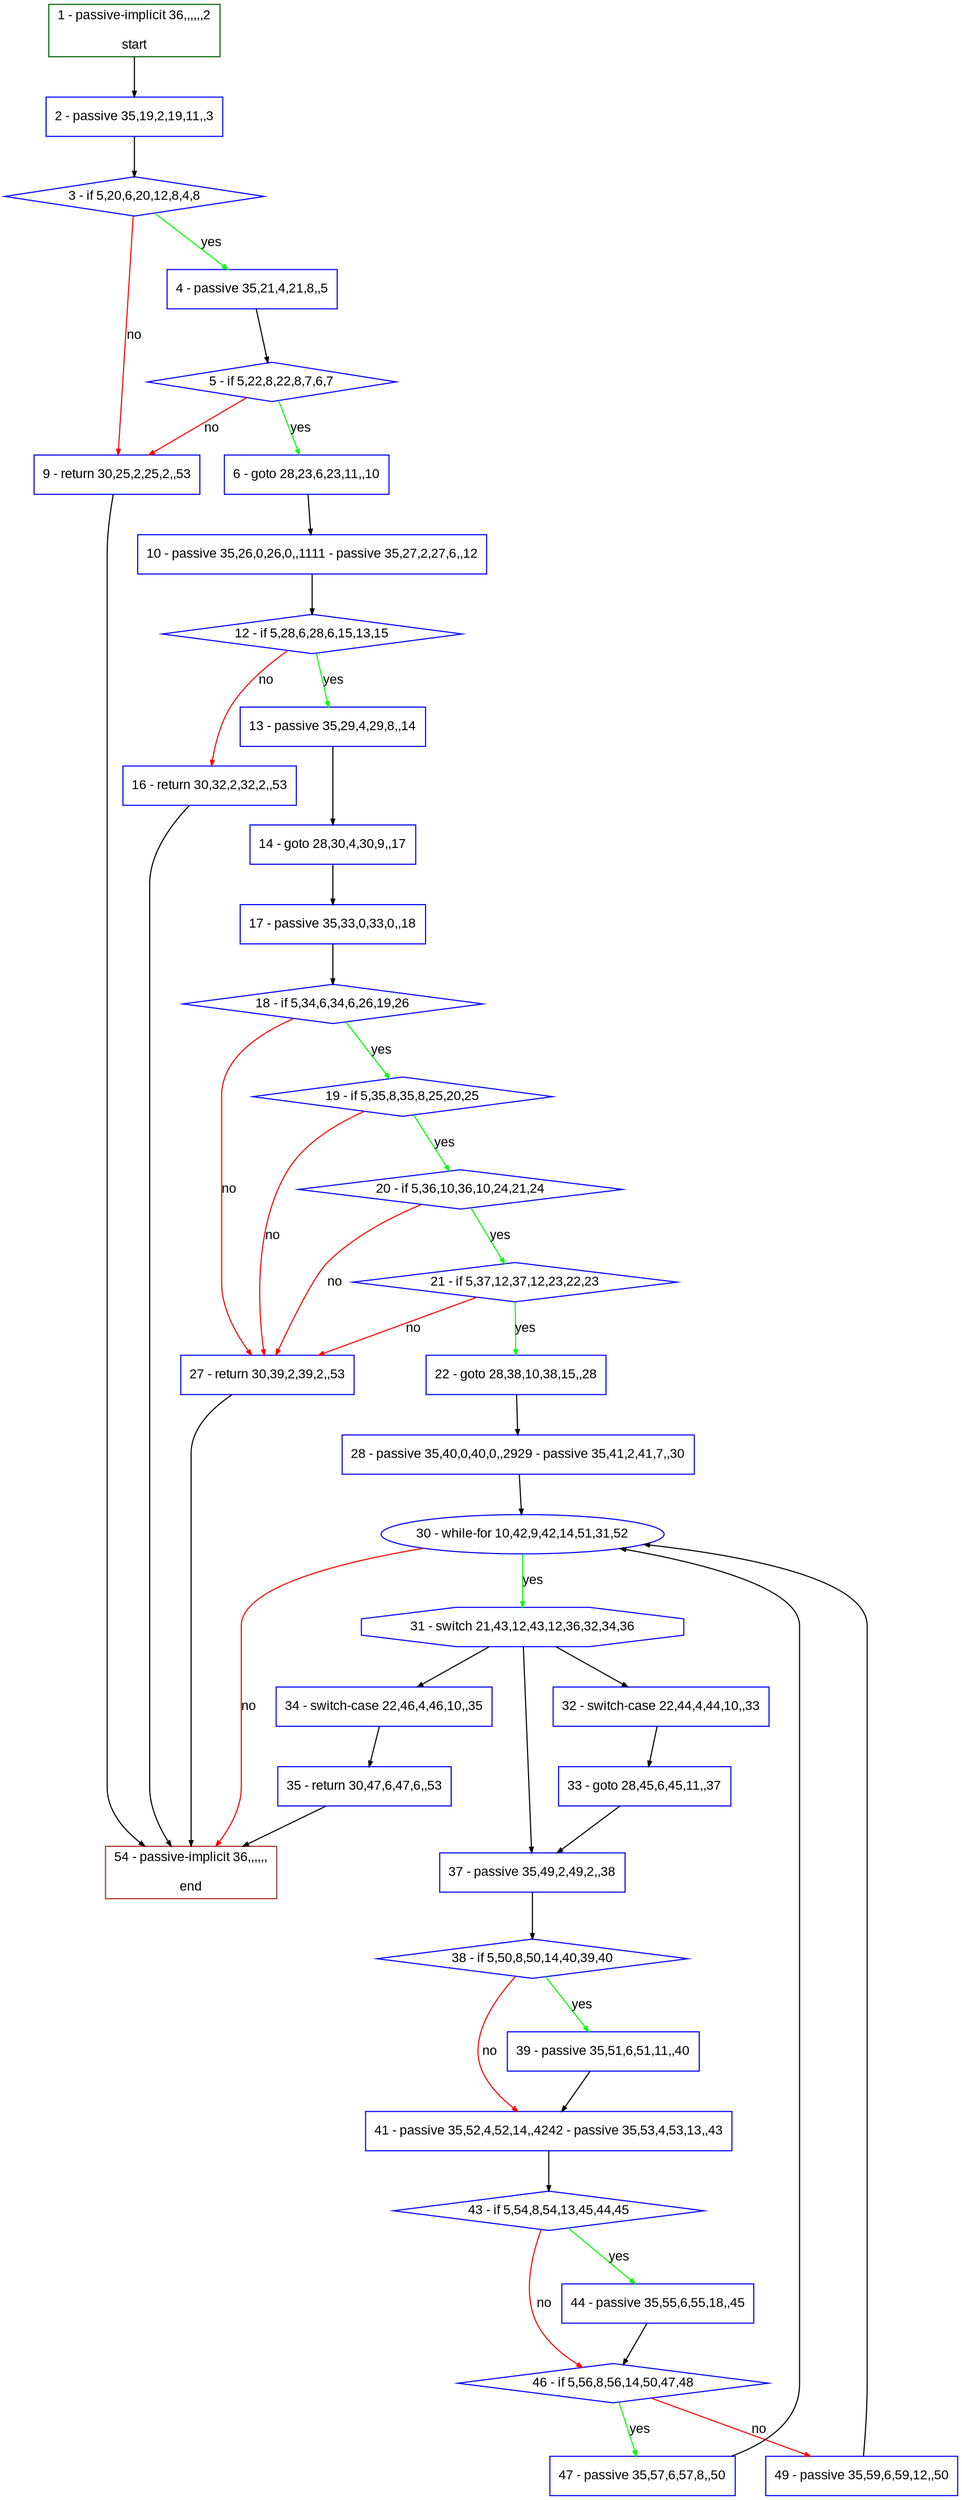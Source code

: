 digraph "" {
  graph [bgcolor="white", fillcolor="#FFFFCC", pack="true", packmode="clust", fontname="Arial", label="", fontsize="12", compound="true", style="rounded,filled"];
  node [node_initialized="no", fillcolor="white", fontname="Arial", label="", color="grey", fontsize="12", fixedsize="false", compound="true", shape="rectangle", style="filled"];
  edge [arrowtail="none", lhead="", fontcolor="black", fontname="Arial", label="", color="black", fontsize="12", arrowhead="normal", arrowsize="0.5", compound="true", ltail="", dir="forward"];
  __N1 [fillcolor="#ffffff", label="2 - passive 35,19,2,19,11,,3", color="#0000ff", shape="box", style="filled"];
  __N2 [fillcolor="#ffffff", label="1 - passive-implicit 36,,,,,,2\n\nstart", color="#006400", shape="box", style="filled"];
  __N3 [fillcolor="#ffffff", label="3 - if 5,20,6,20,12,8,4,8", color="#0000ff", shape="diamond", style="filled"];
  __N4 [fillcolor="#ffffff", label="4 - passive 35,21,4,21,8,,5", color="#0000ff", shape="box", style="filled"];
  __N5 [fillcolor="#ffffff", label="9 - return 30,25,2,25,2,,53", color="#0000ff", shape="box", style="filled"];
  __N6 [fillcolor="#ffffff", label="5 - if 5,22,8,22,8,7,6,7", color="#0000ff", shape="diamond", style="filled"];
  __N7 [fillcolor="#ffffff", label="6 - goto 28,23,6,23,11,,10", color="#0000ff", shape="box", style="filled"];
  __N8 [fillcolor="#ffffff", label="10 - passive 35,26,0,26,0,,1111 - passive 35,27,2,27,6,,12", color="#0000ff", shape="box", style="filled"];
  __N9 [fillcolor="#ffffff", label="54 - passive-implicit 36,,,,,,\n\nend", color="#a52a2a", shape="box", style="filled"];
  __N10 [fillcolor="#ffffff", label="12 - if 5,28,6,28,6,15,13,15", color="#0000ff", shape="diamond", style="filled"];
  __N11 [fillcolor="#ffffff", label="13 - passive 35,29,4,29,8,,14", color="#0000ff", shape="box", style="filled"];
  __N12 [fillcolor="#ffffff", label="16 - return 30,32,2,32,2,,53", color="#0000ff", shape="box", style="filled"];
  __N13 [fillcolor="#ffffff", label="14 - goto 28,30,4,30,9,,17", color="#0000ff", shape="box", style="filled"];
  __N14 [fillcolor="#ffffff", label="17 - passive 35,33,0,33,0,,18", color="#0000ff", shape="box", style="filled"];
  __N15 [fillcolor="#ffffff", label="18 - if 5,34,6,34,6,26,19,26", color="#0000ff", shape="diamond", style="filled"];
  __N16 [fillcolor="#ffffff", label="19 - if 5,35,8,35,8,25,20,25", color="#0000ff", shape="diamond", style="filled"];
  __N17 [fillcolor="#ffffff", label="27 - return 30,39,2,39,2,,53", color="#0000ff", shape="box", style="filled"];
  __N18 [fillcolor="#ffffff", label="20 - if 5,36,10,36,10,24,21,24", color="#0000ff", shape="diamond", style="filled"];
  __N19 [fillcolor="#ffffff", label="21 - if 5,37,12,37,12,23,22,23", color="#0000ff", shape="diamond", style="filled"];
  __N20 [fillcolor="#ffffff", label="22 - goto 28,38,10,38,15,,28", color="#0000ff", shape="box", style="filled"];
  __N21 [fillcolor="#ffffff", label="28 - passive 35,40,0,40,0,,2929 - passive 35,41,2,41,7,,30", color="#0000ff", shape="box", style="filled"];
  __N22 [fillcolor="#ffffff", label="30 - while-for 10,42,9,42,14,51,31,52", color="#0000ff", shape="oval", style="filled"];
  __N23 [fillcolor="#ffffff", label="31 - switch 21,43,12,43,12,36,32,34,36", color="#0000ff", shape="octagon", style="filled"];
  __N24 [fillcolor="#ffffff", label="32 - switch-case 22,44,4,44,10,,33", color="#0000ff", shape="box", style="filled"];
  __N25 [fillcolor="#ffffff", label="34 - switch-case 22,46,4,46,10,,35", color="#0000ff", shape="box", style="filled"];
  __N26 [fillcolor="#ffffff", label="37 - passive 35,49,2,49,2,,38", color="#0000ff", shape="box", style="filled"];
  __N27 [fillcolor="#ffffff", label="33 - goto 28,45,6,45,11,,37", color="#0000ff", shape="box", style="filled"];
  __N28 [fillcolor="#ffffff", label="35 - return 30,47,6,47,6,,53", color="#0000ff", shape="box", style="filled"];
  __N29 [fillcolor="#ffffff", label="38 - if 5,50,8,50,14,40,39,40", color="#0000ff", shape="diamond", style="filled"];
  __N30 [fillcolor="#ffffff", label="39 - passive 35,51,6,51,11,,40", color="#0000ff", shape="box", style="filled"];
  __N31 [fillcolor="#ffffff", label="41 - passive 35,52,4,52,14,,4242 - passive 35,53,4,53,13,,43", color="#0000ff", shape="box", style="filled"];
  __N32 [fillcolor="#ffffff", label="43 - if 5,54,8,54,13,45,44,45", color="#0000ff", shape="diamond", style="filled"];
  __N33 [fillcolor="#ffffff", label="44 - passive 35,55,6,55,18,,45", color="#0000ff", shape="box", style="filled"];
  __N34 [fillcolor="#ffffff", label="46 - if 5,56,8,56,14,50,47,48", color="#0000ff", shape="diamond", style="filled"];
  __N35 [fillcolor="#ffffff", label="47 - passive 35,57,6,57,8,,50", color="#0000ff", shape="box", style="filled"];
  __N36 [fillcolor="#ffffff", label="49 - passive 35,59,6,59,12,,50", color="#0000ff", shape="box", style="filled"];
  __N2 -> __N1 [arrowtail="none", color="#000000", label="", arrowhead="normal", dir="forward"];
  __N1 -> __N3 [arrowtail="none", color="#000000", label="", arrowhead="normal", dir="forward"];
  __N3 -> __N4 [arrowtail="none", color="#00ff00", label="yes", arrowhead="normal", dir="forward"];
  __N3 -> __N5 [arrowtail="none", color="#ff0000", label="no", arrowhead="normal", dir="forward"];
  __N4 -> __N6 [arrowtail="none", color="#000000", label="", arrowhead="normal", dir="forward"];
  __N6 -> __N7 [arrowtail="none", color="#00ff00", label="yes", arrowhead="normal", dir="forward"];
  __N6 -> __N5 [arrowtail="none", color="#ff0000", label="no", arrowhead="normal", dir="forward"];
  __N7 -> __N8 [arrowtail="none", color="#000000", label="", arrowhead="normal", dir="forward"];
  __N5 -> __N9 [arrowtail="none", color="#000000", label="", arrowhead="normal", dir="forward"];
  __N8 -> __N10 [arrowtail="none", color="#000000", label="", arrowhead="normal", dir="forward"];
  __N10 -> __N11 [arrowtail="none", color="#00ff00", label="yes", arrowhead="normal", dir="forward"];
  __N10 -> __N12 [arrowtail="none", color="#ff0000", label="no", arrowhead="normal", dir="forward"];
  __N11 -> __N13 [arrowtail="none", color="#000000", label="", arrowhead="normal", dir="forward"];
  __N13 -> __N14 [arrowtail="none", color="#000000", label="", arrowhead="normal", dir="forward"];
  __N12 -> __N9 [arrowtail="none", color="#000000", label="", arrowhead="normal", dir="forward"];
  __N14 -> __N15 [arrowtail="none", color="#000000", label="", arrowhead="normal", dir="forward"];
  __N15 -> __N16 [arrowtail="none", color="#00ff00", label="yes", arrowhead="normal", dir="forward"];
  __N15 -> __N17 [arrowtail="none", color="#ff0000", label="no", arrowhead="normal", dir="forward"];
  __N16 -> __N18 [arrowtail="none", color="#00ff00", label="yes", arrowhead="normal", dir="forward"];
  __N16 -> __N17 [arrowtail="none", color="#ff0000", label="no", arrowhead="normal", dir="forward"];
  __N18 -> __N19 [arrowtail="none", color="#00ff00", label="yes", arrowhead="normal", dir="forward"];
  __N18 -> __N17 [arrowtail="none", color="#ff0000", label="no", arrowhead="normal", dir="forward"];
  __N19 -> __N20 [arrowtail="none", color="#00ff00", label="yes", arrowhead="normal", dir="forward"];
  __N19 -> __N17 [arrowtail="none", color="#ff0000", label="no", arrowhead="normal", dir="forward"];
  __N20 -> __N21 [arrowtail="none", color="#000000", label="", arrowhead="normal", dir="forward"];
  __N17 -> __N9 [arrowtail="none", color="#000000", label="", arrowhead="normal", dir="forward"];
  __N21 -> __N22 [arrowtail="none", color="#000000", label="", arrowhead="normal", dir="forward"];
  __N22 -> __N23 [arrowtail="none", color="#00ff00", label="yes", arrowhead="normal", dir="forward"];
  __N22 -> __N9 [arrowtail="none", color="#ff0000", label="no", arrowhead="normal", dir="forward"];
  __N23 -> __N24 [arrowtail="none", color="#000000", label="", arrowhead="normal", dir="forward"];
  __N23 -> __N25 [arrowtail="none", color="#000000", label="", arrowhead="normal", dir="forward"];
  __N23 -> __N26 [arrowtail="none", color="#000000", label="", arrowhead="normal", dir="forward"];
  __N24 -> __N27 [arrowtail="none", color="#000000", label="", arrowhead="normal", dir="forward"];
  __N27 -> __N26 [arrowtail="none", color="#000000", label="", arrowhead="normal", dir="forward"];
  __N25 -> __N28 [arrowtail="none", color="#000000", label="", arrowhead="normal", dir="forward"];
  __N28 -> __N9 [arrowtail="none", color="#000000", label="", arrowhead="normal", dir="forward"];
  __N26 -> __N29 [arrowtail="none", color="#000000", label="", arrowhead="normal", dir="forward"];
  __N29 -> __N30 [arrowtail="none", color="#00ff00", label="yes", arrowhead="normal", dir="forward"];
  __N29 -> __N31 [arrowtail="none", color="#ff0000", label="no", arrowhead="normal", dir="forward"];
  __N30 -> __N31 [arrowtail="none", color="#000000", label="", arrowhead="normal", dir="forward"];
  __N31 -> __N32 [arrowtail="none", color="#000000", label="", arrowhead="normal", dir="forward"];
  __N32 -> __N33 [arrowtail="none", color="#00ff00", label="yes", arrowhead="normal", dir="forward"];
  __N32 -> __N34 [arrowtail="none", color="#ff0000", label="no", arrowhead="normal", dir="forward"];
  __N33 -> __N34 [arrowtail="none", color="#000000", label="", arrowhead="normal", dir="forward"];
  __N34 -> __N35 [arrowtail="none", color="#00ff00", label="yes", arrowhead="normal", dir="forward"];
  __N34 -> __N36 [arrowtail="none", color="#ff0000", label="no", arrowhead="normal", dir="forward"];
  __N35 -> __N22 [arrowtail="none", color="#000000", label="", arrowhead="normal", dir="forward"];
  __N36 -> __N22 [arrowtail="none", color="#000000", label="", arrowhead="normal", dir="forward"];
}
